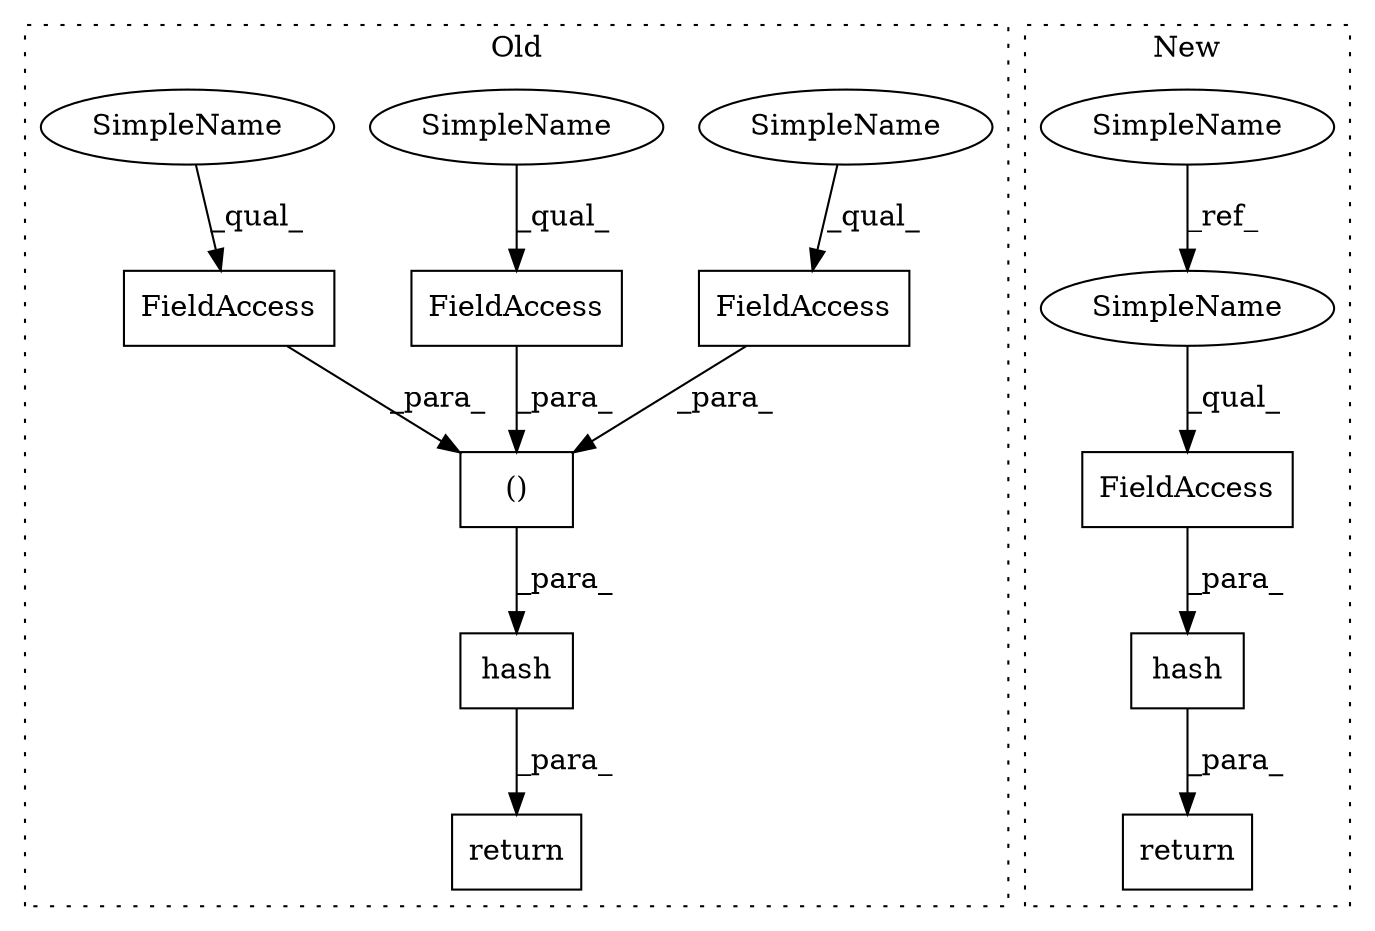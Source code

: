 digraph G {
subgraph cluster0 {
1 [label="()" a="106" s="4907" l="51" shape="box"];
3 [label="FieldAccess" a="22" s="4907" l="8" shape="box"];
4 [label="FieldAccess" a="22" s="4950" l="8" shape="box"];
5 [label="FieldAccess" a="22" s="4928" l="9" shape="box"];
7 [label="return" a="41" s="4890" l="7" shape="box"];
8 [label="hash" a="32" s="4897,4958" l="10,2" shape="box"];
12 [label="SimpleName" a="42" s="4950" l="4" shape="ellipse"];
13 [label="SimpleName" a="42" s="4928" l="4" shape="ellipse"];
14 [label="SimpleName" a="42" s="4907" l="4" shape="ellipse"];
label = "Old";
style="dotted";
}
subgraph cluster1 {
2 [label="hash" a="32" s="4900,4922" l="5,1" shape="box"];
6 [label="return" a="41" s="4893" l="7" shape="box"];
9 [label="FieldAccess" a="22" s="4905" l="17" shape="box"];
10 [label="SimpleName" a="42" s="4882" l="4" shape="ellipse"];
11 [label="SimpleName" a="42" s="4905" l="4" shape="ellipse"];
label = "New";
style="dotted";
}
1 -> 8 [label="_para_"];
2 -> 6 [label="_para_"];
3 -> 1 [label="_para_"];
4 -> 1 [label="_para_"];
5 -> 1 [label="_para_"];
8 -> 7 [label="_para_"];
9 -> 2 [label="_para_"];
10 -> 11 [label="_ref_"];
11 -> 9 [label="_qual_"];
12 -> 4 [label="_qual_"];
13 -> 5 [label="_qual_"];
14 -> 3 [label="_qual_"];
}